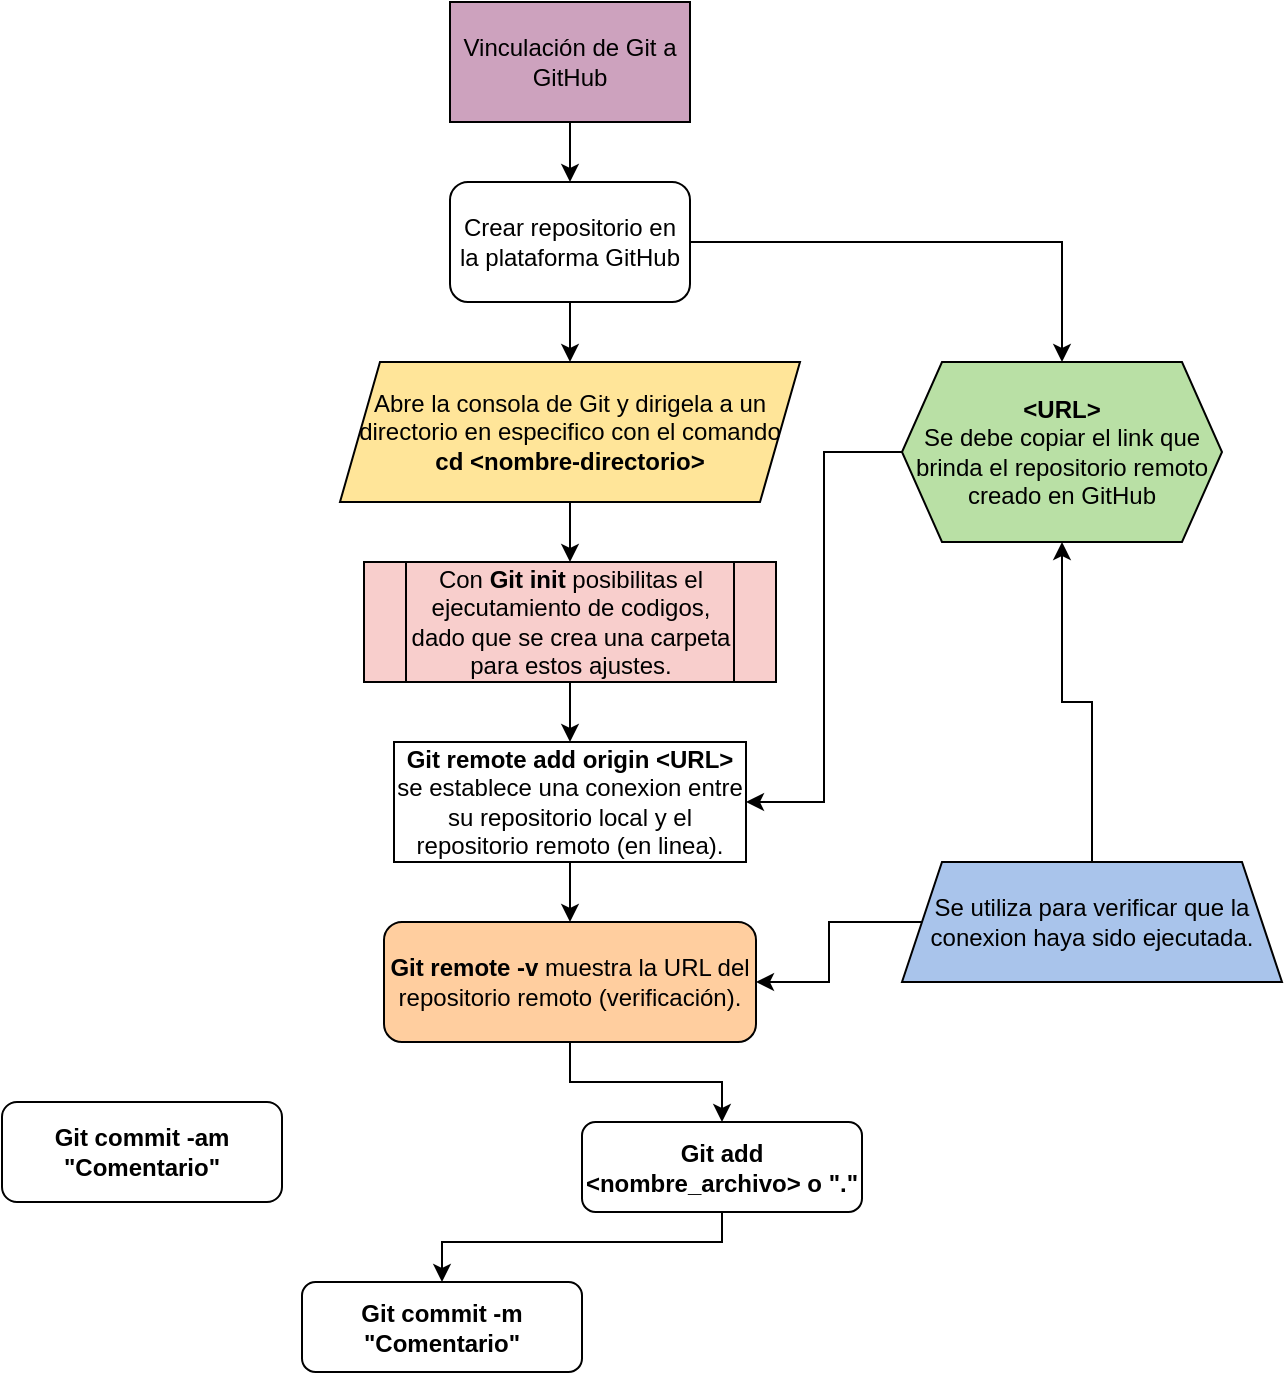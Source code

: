 <mxfile version="22.1.21" type="github">
  <diagram name="Página-1" id="5s8Xqy94O7hPuLvACRVi">
    <mxGraphModel dx="1120" dy="468" grid="1" gridSize="10" guides="1" tooltips="1" connect="1" arrows="1" fold="1" page="1" pageScale="1" pageWidth="827" pageHeight="1169" math="0" shadow="0">
      <root>
        <mxCell id="0" />
        <mxCell id="1" parent="0" />
        <mxCell id="BW9PGZI2smLg-ad-glbC-7" value="" style="edgeStyle=orthogonalEdgeStyle;rounded=0;orthogonalLoop=1;jettySize=auto;html=1;" edge="1" parent="1" source="BW9PGZI2smLg-ad-glbC-2" target="BW9PGZI2smLg-ad-glbC-3">
          <mxGeometry relative="1" as="geometry" />
        </mxCell>
        <mxCell id="BW9PGZI2smLg-ad-glbC-2" value="Vinculación de Git a GitHub" style="rounded=0;whiteSpace=wrap;html=1;fillColor=#CDA2BE;" vertex="1" parent="1">
          <mxGeometry x="354" y="40" width="120" height="60" as="geometry" />
        </mxCell>
        <mxCell id="BW9PGZI2smLg-ad-glbC-8" value="" style="edgeStyle=orthogonalEdgeStyle;rounded=0;orthogonalLoop=1;jettySize=auto;html=1;" edge="1" parent="1" source="BW9PGZI2smLg-ad-glbC-3" target="BW9PGZI2smLg-ad-glbC-5">
          <mxGeometry relative="1" as="geometry" />
        </mxCell>
        <mxCell id="BW9PGZI2smLg-ad-glbC-15" style="edgeStyle=orthogonalEdgeStyle;rounded=0;orthogonalLoop=1;jettySize=auto;html=1;entryX=0.5;entryY=0;entryDx=0;entryDy=0;" edge="1" parent="1" source="BW9PGZI2smLg-ad-glbC-3" target="BW9PGZI2smLg-ad-glbC-14">
          <mxGeometry relative="1" as="geometry" />
        </mxCell>
        <mxCell id="BW9PGZI2smLg-ad-glbC-3" value="Crear repositorio en la plataforma GitHub" style="rounded=1;whiteSpace=wrap;html=1;" vertex="1" parent="1">
          <mxGeometry x="354" y="130" width="120" height="60" as="geometry" />
        </mxCell>
        <mxCell id="BW9PGZI2smLg-ad-glbC-9" value="" style="edgeStyle=orthogonalEdgeStyle;rounded=0;orthogonalLoop=1;jettySize=auto;html=1;" edge="1" parent="1" source="BW9PGZI2smLg-ad-glbC-5" target="BW9PGZI2smLg-ad-glbC-6">
          <mxGeometry relative="1" as="geometry" />
        </mxCell>
        <mxCell id="BW9PGZI2smLg-ad-glbC-5" value="Abre la consola de Git y dirigela a un directorio en especifico con el comando &lt;b&gt;cd &amp;lt;nombre-directorio&amp;gt;&lt;/b&gt;" style="shape=parallelogram;perimeter=parallelogramPerimeter;whiteSpace=wrap;html=1;fixedSize=1;fillColor=#FFE599;" vertex="1" parent="1">
          <mxGeometry x="299" y="220" width="230" height="70" as="geometry" />
        </mxCell>
        <mxCell id="BW9PGZI2smLg-ad-glbC-11" value="" style="edgeStyle=orthogonalEdgeStyle;rounded=0;orthogonalLoop=1;jettySize=auto;html=1;" edge="1" parent="1" source="BW9PGZI2smLg-ad-glbC-6" target="BW9PGZI2smLg-ad-glbC-10">
          <mxGeometry relative="1" as="geometry" />
        </mxCell>
        <mxCell id="BW9PGZI2smLg-ad-glbC-6" value="Con &lt;b&gt;Git init &lt;/b&gt;posibilitas el ejecutamiento de codigos, dado que se crea una carpeta para estos ajustes." style="shape=process;whiteSpace=wrap;html=1;backgroundOutline=1;fillColor=#F8CECC;" vertex="1" parent="1">
          <mxGeometry x="311" y="320" width="206" height="60" as="geometry" />
        </mxCell>
        <mxCell id="BW9PGZI2smLg-ad-glbC-13" value="" style="edgeStyle=orthogonalEdgeStyle;rounded=0;orthogonalLoop=1;jettySize=auto;html=1;" edge="1" parent="1" source="BW9PGZI2smLg-ad-glbC-10" target="BW9PGZI2smLg-ad-glbC-12">
          <mxGeometry relative="1" as="geometry" />
        </mxCell>
        <mxCell id="BW9PGZI2smLg-ad-glbC-10" value="&lt;b&gt;Git remote add origin &amp;lt;URL&amp;gt; &lt;/b&gt;se establece una conexion entre su repositorio local y el repositorio remoto (en linea)." style="rounded=0;whiteSpace=wrap;html=1;" vertex="1" parent="1">
          <mxGeometry x="326" y="410" width="176" height="60" as="geometry" />
        </mxCell>
        <mxCell id="BW9PGZI2smLg-ad-glbC-28" style="edgeStyle=orthogonalEdgeStyle;rounded=0;orthogonalLoop=1;jettySize=auto;html=1;exitX=0.5;exitY=1;exitDx=0;exitDy=0;" edge="1" parent="1" source="BW9PGZI2smLg-ad-glbC-12" target="BW9PGZI2smLg-ad-glbC-25">
          <mxGeometry relative="1" as="geometry" />
        </mxCell>
        <mxCell id="BW9PGZI2smLg-ad-glbC-12" value="&lt;b&gt;Git remote -v &lt;/b&gt;muestra la URL del repositorio remoto (verificación)." style="rounded=1;whiteSpace=wrap;html=1;fillColor=#FFCE9F;" vertex="1" parent="1">
          <mxGeometry x="321" y="500" width="186" height="60" as="geometry" />
        </mxCell>
        <mxCell id="BW9PGZI2smLg-ad-glbC-21" style="edgeStyle=orthogonalEdgeStyle;rounded=0;orthogonalLoop=1;jettySize=auto;html=1;entryX=1;entryY=0.5;entryDx=0;entryDy=0;" edge="1" parent="1" source="BW9PGZI2smLg-ad-glbC-14" target="BW9PGZI2smLg-ad-glbC-10">
          <mxGeometry relative="1" as="geometry" />
        </mxCell>
        <mxCell id="BW9PGZI2smLg-ad-glbC-14" value="&lt;b&gt;&amp;lt;URL&amp;gt;&lt;/b&gt;&lt;br&gt;Se debe copiar el link que brinda el repositorio remoto creado en GitHub" style="shape=hexagon;perimeter=hexagonPerimeter2;whiteSpace=wrap;html=1;fixedSize=1;fillColor=#B9E0A5;" vertex="1" parent="1">
          <mxGeometry x="580" y="220" width="160" height="90" as="geometry" />
        </mxCell>
        <mxCell id="BW9PGZI2smLg-ad-glbC-20" style="edgeStyle=orthogonalEdgeStyle;rounded=0;orthogonalLoop=1;jettySize=auto;html=1;entryX=1;entryY=0.5;entryDx=0;entryDy=0;" edge="1" parent="1" source="BW9PGZI2smLg-ad-glbC-18" target="BW9PGZI2smLg-ad-glbC-12">
          <mxGeometry relative="1" as="geometry" />
        </mxCell>
        <mxCell id="BW9PGZI2smLg-ad-glbC-24" style="edgeStyle=orthogonalEdgeStyle;rounded=0;orthogonalLoop=1;jettySize=auto;html=1;entryX=0.5;entryY=1;entryDx=0;entryDy=0;" edge="1" parent="1" source="BW9PGZI2smLg-ad-glbC-18" target="BW9PGZI2smLg-ad-glbC-14">
          <mxGeometry relative="1" as="geometry" />
        </mxCell>
        <mxCell id="BW9PGZI2smLg-ad-glbC-18" value="Se utiliza para verificar que la conexion haya sido ejecutada." style="shape=trapezoid;perimeter=trapezoidPerimeter;whiteSpace=wrap;html=1;fixedSize=1;fillColor=#A9C4EB;" vertex="1" parent="1">
          <mxGeometry x="580" y="470" width="190" height="60" as="geometry" />
        </mxCell>
        <mxCell id="BW9PGZI2smLg-ad-glbC-29" style="edgeStyle=orthogonalEdgeStyle;rounded=0;orthogonalLoop=1;jettySize=auto;html=1;entryX=0.5;entryY=0;entryDx=0;entryDy=0;" edge="1" parent="1" source="BW9PGZI2smLg-ad-glbC-25" target="BW9PGZI2smLg-ad-glbC-27">
          <mxGeometry relative="1" as="geometry">
            <Array as="points">
              <mxPoint x="490" y="660" />
              <mxPoint x="350" y="660" />
            </Array>
          </mxGeometry>
        </mxCell>
        <mxCell id="BW9PGZI2smLg-ad-glbC-25" value="Git add &amp;lt;nombre_archivo&amp;gt; o &quot;.&quot;" style="rounded=1;whiteSpace=wrap;html=1;fontStyle=1" vertex="1" parent="1">
          <mxGeometry x="420" y="600" width="140" height="45" as="geometry" />
        </mxCell>
        <mxCell id="BW9PGZI2smLg-ad-glbC-27" value="&lt;b&gt;Git commit -m &quot;Comentario&quot;&lt;/b&gt;" style="rounded=1;whiteSpace=wrap;html=1;" vertex="1" parent="1">
          <mxGeometry x="280" y="680" width="140" height="45" as="geometry" />
        </mxCell>
        <mxCell id="BW9PGZI2smLg-ad-glbC-30" value="&lt;b&gt;Git commit -am &quot;Comentario&quot;&lt;/b&gt;" style="rounded=1;whiteSpace=wrap;html=1;" vertex="1" parent="1">
          <mxGeometry x="130" y="590" width="140" height="50" as="geometry" />
        </mxCell>
      </root>
    </mxGraphModel>
  </diagram>
</mxfile>
